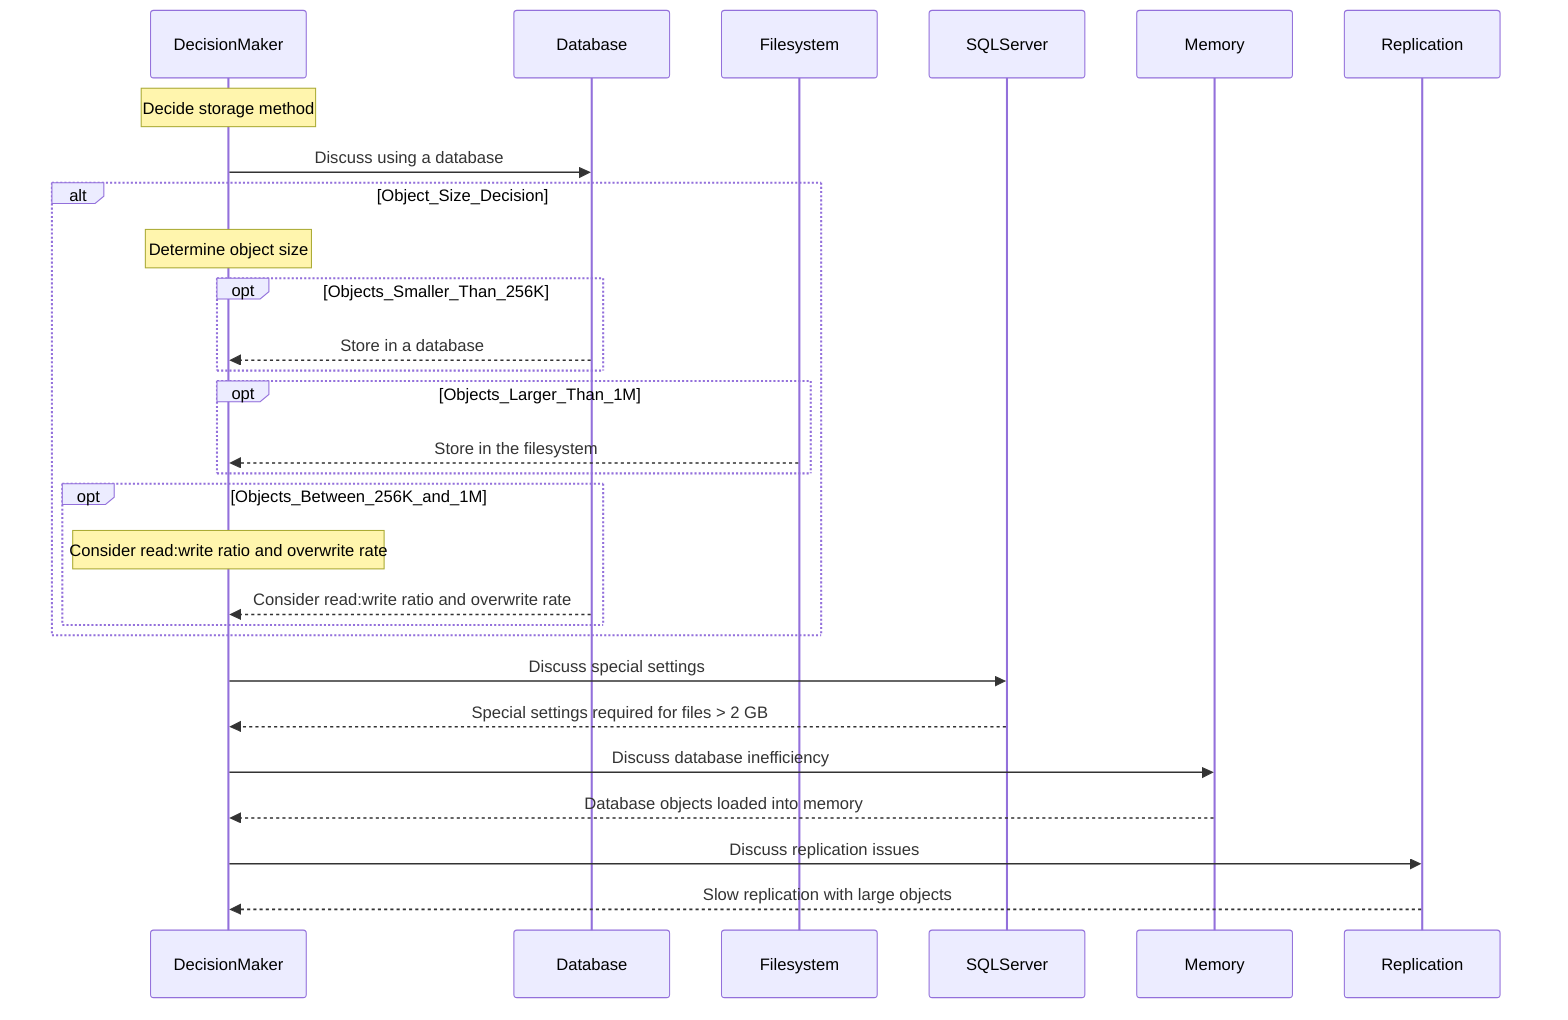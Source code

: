 sequenceDiagram
    participant DecisionMaker
    participant Database
    participant Filesystem
    participant SQLServer
    participant Memory
    participant Replication

    Note over DecisionMaker: Decide storage method
    DecisionMaker->>Database: Discuss using a database
    alt Object_Size_Decision
        Note over DecisionMaker: Determine object size
        opt Objects_Smaller_Than_256K
            Database-->>DecisionMaker: Store in a database
        end
        opt Objects_Larger_Than_1M
            Filesystem-->>DecisionMaker: Store in the filesystem
        end
        opt Objects_Between_256K_and_1M
            Note over DecisionMaker: Consider read:write ratio and overwrite rate
            Database-->>DecisionMaker: Consider read:write ratio and overwrite rate
        end
    end

    DecisionMaker->>SQLServer: Discuss special settings
    SQLServer-->>DecisionMaker: Special settings required for files > 2 GB

    DecisionMaker->>Memory: Discuss database inefficiency
    Memory-->>DecisionMaker: Database objects loaded into memory

    DecisionMaker->>Replication: Discuss replication issues
    Replication-->>DecisionMaker: Slow replication with large objects